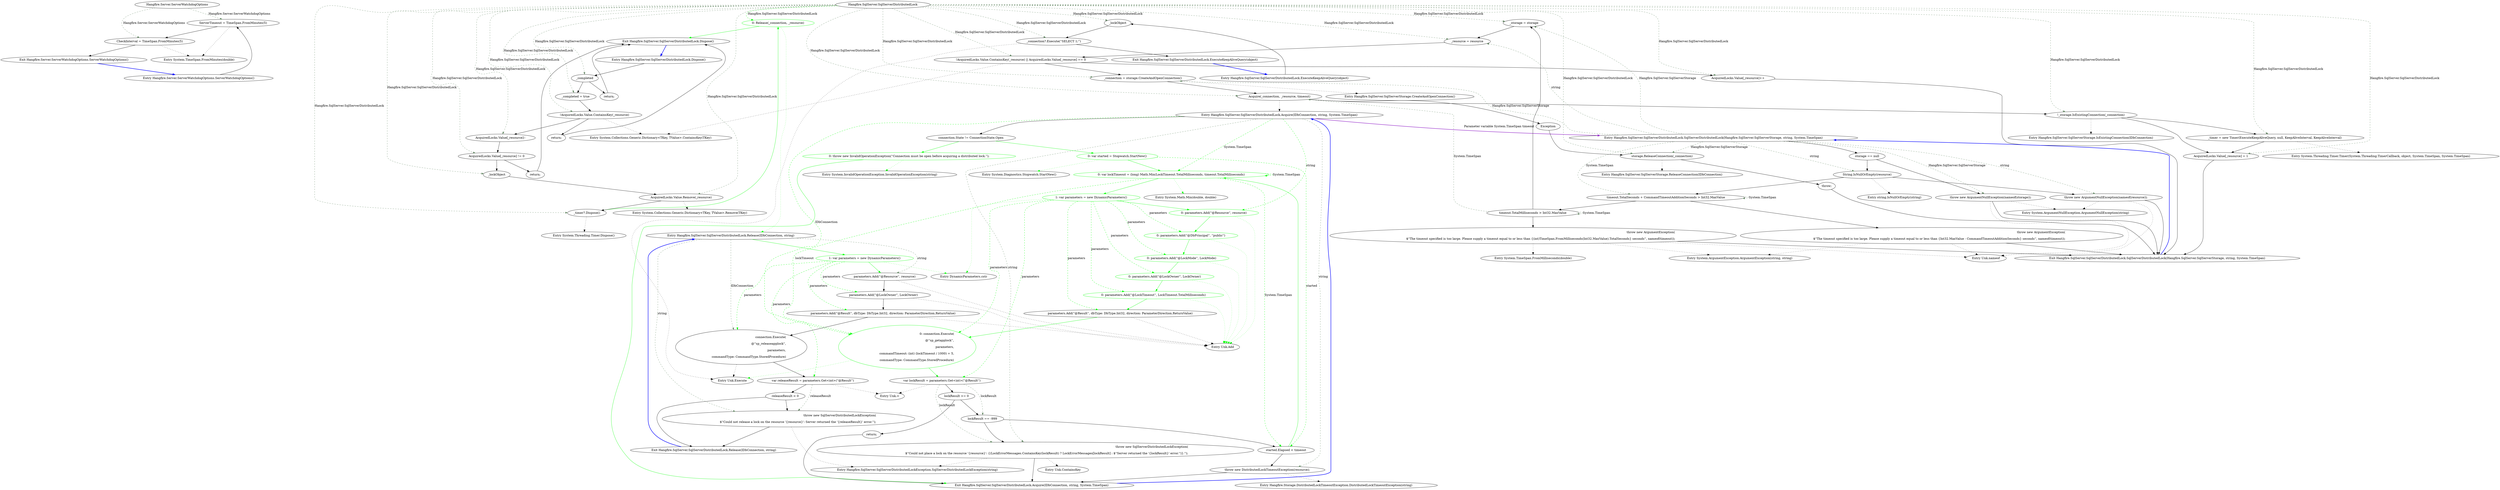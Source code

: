 digraph  {
n5 [label="Hangfire.Server.ServerWatchdogOptions", span=""];
n0 [cluster="Hangfire.Server.ServerWatchdogOptions.ServerWatchdogOptions()", label="Entry Hangfire.Server.ServerWatchdogOptions.ServerWatchdogOptions()", span="22-22"];
n1 [cluster="Hangfire.Server.ServerWatchdogOptions.ServerWatchdogOptions()", label="ServerTimeout = TimeSpan.FromMinutes(5)", span="24-24"];
n2 [cluster="Hangfire.Server.ServerWatchdogOptions.ServerWatchdogOptions()", label="CheckInterval = TimeSpan.FromMinutes(5)", span="25-25"];
n4 [cluster="System.TimeSpan.FromMinutes(double)", label="Entry System.TimeSpan.FromMinutes(double)", span="0-0"];
n3 [cluster="Hangfire.Server.ServerWatchdogOptions.ServerWatchdogOptions()", label="Exit Hangfire.Server.ServerWatchdogOptions.ServerWatchdogOptions()", span="22-22"];
d49 [cluster="Hangfire.SqlServer.SqlServerDistributedLock.Dispose()", color=green, community=0, label="0: Release(_connection, _resource)", span="123-123"];
d97 [label="Hangfire.SqlServer.SqlServerDistributedLock", span=""];
d48 [cluster="Hangfire.SqlServer.SqlServerDistributedLock.Dispose()", label="_timer?.Dispose()", span="121-121"];
d50 [cluster="Hangfire.SqlServer.SqlServerDistributedLock.Dispose()", label="Exit Hangfire.SqlServer.SqlServerDistributedLock.Dispose()", span="100-100"];
d53 [cluster="Hangfire.SqlServer.SqlServerDistributedLock.Release(IDbConnection, string)", label="Entry Hangfire.SqlServer.SqlServerDistributedLock.Release(IDbConnection, string)", span="212-212"];
d62 [cluster="Hangfire.SqlServer.SqlServerDistributedLock.Acquire(IDbConnection, string, System.TimeSpan)", color=green, community=0, label="0: var lockTimeout = (long) Math.Min(LockTimeout.TotalMilliseconds, timeout.TotalMilliseconds)", span="176-176"];
d33 [cluster="Hangfire.SqlServer.SqlServerDistributedLock.Acquire(IDbConnection, string, System.TimeSpan)", label="Entry Hangfire.SqlServer.SqlServerDistributedLock.Acquire(IDbConnection, string, System.TimeSpan)", span="153-153"];
d61 [cluster="Hangfire.SqlServer.SqlServerDistributedLock.Acquire(IDbConnection, string, System.TimeSpan)", color=green, community=0, label="0: var started = Stopwatch.StartNew()", span="165-165"];
d76 [cluster="Hangfire.SqlServer.SqlServerDistributedLock.Acquire(IDbConnection, string, System.TimeSpan)", label="started.Elapsed < timeout", span="207-207"];
d63 [cluster="Hangfire.SqlServer.SqlServerDistributedLock.Acquire(IDbConnection, string, System.TimeSpan)", color=green, community=0, label="1: var parameters = new DynamicParameters()", span="180-180"];
d81 [cluster="System.Math.Min(double, double)", label="Entry System.Math.Min(double, double)", span="0-0"];
d70 [cluster="Hangfire.SqlServer.SqlServerDistributedLock.Acquire(IDbConnection, string, System.TimeSpan)", color=green, community=0, label="0: connection.Execute(\r\n                    @''sp_getapplock'',\r\n                    parameters,\r\n                    commandTimeout: (int) (lockTimeout / 1000) + 5,\r\n                    commandType: CommandType.StoredProcedure)", span="188-192"];
d64 [cluster="Hangfire.SqlServer.SqlServerDistributedLock.Acquire(IDbConnection, string, System.TimeSpan)", color=green, community=0, label="0: parameters.Add(''@Resource'', resource)", span="181-181"];
d65 [cluster="Hangfire.SqlServer.SqlServerDistributedLock.Acquire(IDbConnection, string, System.TimeSpan)", color=green, community=0, label="0: parameters.Add(''@DbPrincipal'', ''public'')", span="182-182"];
d83 [cluster="Unk.Add", label="Entry Unk.Add", span=""];
d69 [cluster="Hangfire.SqlServer.SqlServerDistributedLock.Acquire(IDbConnection, string, System.TimeSpan)", label="parameters.Add(''@Result'', dbType: DbType.Int32, direction: ParameterDirection.ReturnValue)", span="186-186"];
d71 [cluster="Hangfire.SqlServer.SqlServerDistributedLock.Acquire(IDbConnection, string, System.TimeSpan)", label="var lockResult = parameters.Get<int>(''@Result'')", span="194-194"];
d58 [cluster="Unk.Execute", label="Entry Unk.Execute", span=""];
d60 [cluster="Hangfire.SqlServer.SqlServerDistributedLock.Acquire(IDbConnection, string, System.TimeSpan)", color=green, community=0, label="0: throw new InvalidOperationException(''Connection must be open before acquiring a distributed lock.'');", span="162-162"];
d59 [cluster="Hangfire.SqlServer.SqlServerDistributedLock.Acquire(IDbConnection, string, System.TimeSpan)", label="connection.State != ConnectionState.Open", span="155-155"];
d78 [cluster="Hangfire.SqlServer.SqlServerDistributedLock.Acquire(IDbConnection, string, System.TimeSpan)", label="Exit Hangfire.SqlServer.SqlServerDistributedLock.Acquire(IDbConnection, string, System.TimeSpan)", span="153-153"];
d79 [cluster="System.InvalidOperationException.InvalidOperationException(string)", label="Entry System.InvalidOperationException.InvalidOperationException(string)", span="0-0"];
d80 [cluster="System.Diagnostics.Stopwatch.StartNew()", label="Entry System.Diagnostics.Stopwatch.StartNew()", span="0-0"];
d82 [cluster="DynamicParameters.cstr", label="Entry DynamicParameters.cstr", span=""];
d66 [cluster="Hangfire.SqlServer.SqlServerDistributedLock.Acquire(IDbConnection, string, System.TimeSpan)", color=green, community=0, label="0: parameters.Add(''@LockMode'', LockMode)", span="183-183"];
d67 [cluster="Hangfire.SqlServer.SqlServerDistributedLock.Acquire(IDbConnection, string, System.TimeSpan)", color=green, community=0, label="0: parameters.Add(''@LockOwner'', LockOwner)", span="184-184"];
d68 [cluster="Hangfire.SqlServer.SqlServerDistributedLock.Acquire(IDbConnection, string, System.TimeSpan)", color=green, community=0, label="0: parameters.Add(''@LockTimeout'', LockTimeout.TotalMilliseconds)", span="185-185"];
d88 [cluster="Hangfire.SqlServer.SqlServerDistributedLock.Release(IDbConnection, string)", color=green, community=0, label="1: var parameters = new DynamicParameters()", span="214-214"];
d89 [cluster="Hangfire.SqlServer.SqlServerDistributedLock.Release(IDbConnection, string)", label="parameters.Add(''@Resource'', resource)", span="215-215"];
d90 [cluster="Hangfire.SqlServer.SqlServerDistributedLock.Release(IDbConnection, string)", label="parameters.Add(''@LockOwner'', LockOwner)", span="216-216"];
d91 [cluster="Hangfire.SqlServer.SqlServerDistributedLock.Release(IDbConnection, string)", label="parameters.Add(''@Result'', dbType: DbType.Int32, direction: ParameterDirection.ReturnValue)", span="217-217"];
d92 [cluster="Hangfire.SqlServer.SqlServerDistributedLock.Release(IDbConnection, string)", label="connection.Execute(\r\n                @''sp_releaseapplock'',\r\n                parameters,\r\n                commandType: CommandType.StoredProcedure)", span="219-222"];
d93 [cluster="Hangfire.SqlServer.SqlServerDistributedLock.Release(IDbConnection, string)", label="var releaseResult = parameters.Get<int>(''@Result'')", span="224-224"];
d13 [cluster="Hangfire.SqlServer.SqlServerDistributedLock.SqlServerDistributedLock(Hangfire.SqlServer.SqlServerStorage, string, System.TimeSpan)", label="_storage = storage", span="70-70"];
d14 [cluster="Hangfire.SqlServer.SqlServerDistributedLock.SqlServerDistributedLock(Hangfire.SqlServer.SqlServerStorage, string, System.TimeSpan)", label="_resource = resource", span="71-71"];
d15 [cluster="Hangfire.SqlServer.SqlServerDistributedLock.SqlServerDistributedLock(Hangfire.SqlServer.SqlServerStorage, string, System.TimeSpan)", label="!AcquiredLocks.Value.ContainsKey(_resource) || AcquiredLocks.Value[_resource] == 0", span="73-73"];
d16 [cluster="Hangfire.SqlServer.SqlServerDistributedLock.SqlServerDistributedLock(Hangfire.SqlServer.SqlServerStorage, string, System.TimeSpan)", label="_connection = storage.CreateAndOpenConnection()", span="75-75"];
d17 [cluster="Hangfire.SqlServer.SqlServerDistributedLock.SqlServerDistributedLock(Hangfire.SqlServer.SqlServerStorage, string, System.TimeSpan)", label="Acquire(_connection, _resource, timeout)", span="79-79"];
d19 [cluster="Hangfire.SqlServer.SqlServerDistributedLock.SqlServerDistributedLock(Hangfire.SqlServer.SqlServerStorage, string, System.TimeSpan)", label="storage.ReleaseConnection(_connection)", span="83-83"];
d21 [cluster="Hangfire.SqlServer.SqlServerDistributedLock.SqlServerDistributedLock(Hangfire.SqlServer.SqlServerStorage, string, System.TimeSpan)", label="!_storage.IsExistingConnection(_connection)", span="87-87"];
d22 [cluster="Hangfire.SqlServer.SqlServerDistributedLock.SqlServerDistributedLock(Hangfire.SqlServer.SqlServerStorage, string, System.TimeSpan)", label="_timer = new Timer(ExecuteKeepAliveQuery, null, KeepAliveInterval, KeepAliveInterval)", span="89-89"];
d23 [cluster="Hangfire.SqlServer.SqlServerDistributedLock.SqlServerDistributedLock(Hangfire.SqlServer.SqlServerStorage, string, System.TimeSpan)", label="AcquiredLocks.Value[_resource] = 1", span="92-92"];
d24 [cluster="Hangfire.SqlServer.SqlServerDistributedLock.SqlServerDistributedLock(Hangfire.SqlServer.SqlServerStorage, string, System.TimeSpan)", label="AcquiredLocks.Value[_resource]++", span="96-96"];
d38 [cluster="Hangfire.SqlServer.SqlServerDistributedLock.Dispose()", label=_completed, span="102-102"];
d40 [cluster="Hangfire.SqlServer.SqlServerDistributedLock.Dispose()", label="_completed = true", span="104-104"];
d41 [cluster="Hangfire.SqlServer.SqlServerDistributedLock.Dispose()", label="!AcquiredLocks.Value.ContainsKey(_resource)", span="106-106"];
d43 [cluster="Hangfire.SqlServer.SqlServerDistributedLock.Dispose()", label="AcquiredLocks.Value[_resource]--", span="108-108"];
d44 [cluster="Hangfire.SqlServer.SqlServerDistributedLock.Dispose()", label="AcquiredLocks.Value[_resource] != 0", span="110-110"];
d46 [cluster="Hangfire.SqlServer.SqlServerDistributedLock.Dispose()", label=_lockObject, span="112-112"];
d47 [cluster="Hangfire.SqlServer.SqlServerDistributedLock.Dispose()", label="AcquiredLocks.Value.Remove(_resource)", span="119-119"];
d55 [cluster="Hangfire.SqlServer.SqlServerDistributedLock.ExecuteKeepAliveQuery(object)", label=_lockObject, span="135-135"];
d56 [cluster="Hangfire.SqlServer.SqlServerDistributedLock.ExecuteKeepAliveQuery(object)", label="_connection?.Execute(''SELECT 1;'')", span="139-139"];
d52 [cluster="System.Threading.Timer.Dispose()", label="Entry System.Threading.Timer.Dispose()", span="0-0"];
d39 [cluster="Hangfire.SqlServer.SqlServerDistributedLock.Dispose()", label="return;", span="102-102"];
d42 [cluster="Hangfire.SqlServer.SqlServerDistributedLock.Dispose()", label="return;", span="106-106"];
d45 [cluster="Hangfire.SqlServer.SqlServerDistributedLock.Dispose()", label="return;", span="110-110"];
d37 [cluster="Hangfire.SqlServer.SqlServerDistributedLock.Dispose()", label="Entry Hangfire.SqlServer.SqlServerDistributedLock.Dispose()", span="100-100"];
d96 [cluster="Hangfire.SqlServer.SqlServerDistributedLock.Release(IDbConnection, string)", label="Exit Hangfire.SqlServer.SqlServerDistributedLock.Release(IDbConnection, string)", span="212-212"];
d95 [cluster="Hangfire.SqlServer.SqlServerDistributedLock.Release(IDbConnection, string)", label="throw new SqlServerDistributedLockException(\r\n                    $''Could not release a lock on the resource '{resource}': Server returned the '{releaseResult}' error.'');", span="228-229"];
d75 [cluster="Hangfire.SqlServer.SqlServerDistributedLock.Acquire(IDbConnection, string, System.TimeSpan)", label="throw new SqlServerDistributedLockException(\r\n                        $''Could not place a lock on the resource '{resource}': {(LockErrorMessages.ContainsKey(lockResult) ? LockErrorMessages[lockResult] : $''Server returned the '{lockResult}' error.'')}.'');", span="204-205"];
d77 [cluster="Hangfire.SqlServer.SqlServerDistributedLock.Acquire(IDbConnection, string, System.TimeSpan)", label="throw new DistributedLockTimeoutException(resource);", span="209-209"];
d4 [cluster="Hangfire.SqlServer.SqlServerDistributedLock.SqlServerDistributedLock(Hangfire.SqlServer.SqlServerStorage, string, System.TimeSpan)", label="Entry Hangfire.SqlServer.SqlServerDistributedLock.SqlServerDistributedLock(Hangfire.SqlServer.SqlServerStorage, string, System.TimeSpan)", span="61-61"];
d74 [cluster="Hangfire.SqlServer.SqlServerDistributedLock.Acquire(IDbConnection, string, System.TimeSpan)", label="lockResult == -999", span="202-202"];
d72 [cluster="Hangfire.SqlServer.SqlServerDistributedLock.Acquire(IDbConnection, string, System.TimeSpan)", label="lockResult >= 0", span="196-196"];
d84 [cluster="Unk.>", label="Entry Unk.>", span=""];
d73 [cluster="Hangfire.SqlServer.SqlServerDistributedLock.Acquire(IDbConnection, string, System.TimeSpan)", label="return;", span="199-199"];
d94 [cluster="Hangfire.SqlServer.SqlServerDistributedLock.Release(IDbConnection, string)", label="releaseResult < 0", span="226-226"];
d11 [cluster="Hangfire.SqlServer.SqlServerDistributedLock.SqlServerDistributedLock(Hangfire.SqlServer.SqlServerStorage, string, System.TimeSpan)", label="timeout.TotalMilliseconds > Int32.MaxValue", span="67-67"];
d31 [cluster="System.Collections.Generic.Dictionary<TKey, TValue>.ContainsKey(TKey)", label="Entry System.Collections.Generic.Dictionary<TKey, TValue>.ContainsKey(TKey)", span="0-0"];
d32 [cluster="Hangfire.SqlServer.SqlServerStorage.CreateAndOpenConnection()", label="Entry Hangfire.SqlServer.SqlServerStorage.CreateAndOpenConnection()", span="232-232"];
d18 [cluster="Hangfire.SqlServer.SqlServerDistributedLock.SqlServerDistributedLock(Hangfire.SqlServer.SqlServerStorage, string, System.TimeSpan)", label=Exception, span="81-81"];
d20 [cluster="Hangfire.SqlServer.SqlServerDistributedLock.SqlServerDistributedLock(Hangfire.SqlServer.SqlServerStorage, string, System.TimeSpan)", label="throw;", span="84-84"];
d34 [cluster="Hangfire.SqlServer.SqlServerStorage.ReleaseConnection(IDbConnection)", label="Entry Hangfire.SqlServer.SqlServerStorage.ReleaseConnection(IDbConnection)", span="249-249"];
d35 [cluster="Hangfire.SqlServer.SqlServerStorage.IsExistingConnection(IDbConnection)", label="Entry Hangfire.SqlServer.SqlServerStorage.IsExistingConnection(IDbConnection)", span="244-244"];
d36 [cluster="System.Threading.Timer.Timer(System.Threading.TimerCallback, object, System.TimeSpan, System.TimeSpan)", label="Entry System.Threading.Timer.Timer(System.Threading.TimerCallback, object, System.TimeSpan, System.TimeSpan)", span="0-0"];
d25 [cluster="Hangfire.SqlServer.SqlServerDistributedLock.SqlServerDistributedLock(Hangfire.SqlServer.SqlServerStorage, string, System.TimeSpan)", label="Exit Hangfire.SqlServer.SqlServerDistributedLock.SqlServerDistributedLock(Hangfire.SqlServer.SqlServerStorage, string, System.TimeSpan)", span="61-61"];
d51 [cluster="System.Collections.Generic.Dictionary<TKey, TValue>.Remove(TKey)", label="Entry System.Collections.Generic.Dictionary<TKey, TValue>.Remove(TKey)", span="0-0"];
d54 [cluster="Hangfire.SqlServer.SqlServerDistributedLock.ExecuteKeepAliveQuery(object)", label="Entry Hangfire.SqlServer.SqlServerDistributedLock.ExecuteKeepAliveQuery(object)", span="133-133"];
d57 [cluster="Hangfire.SqlServer.SqlServerDistributedLock.ExecuteKeepAliveQuery(object)", label="Exit Hangfire.SqlServer.SqlServerDistributedLock.ExecuteKeepAliveQuery(object)", span="133-133"];
d85 [cluster="Hangfire.SqlServer.SqlServerDistributedLockException.SqlServerDistributedLockException(string)", label="Entry Hangfire.SqlServer.SqlServerDistributedLockException.SqlServerDistributedLockException(string)", span="22-22"];
d86 [cluster="Unk.ContainsKey", label="Entry Unk.ContainsKey", span=""];
d87 [cluster="Hangfire.Storage.DistributedLockTimeoutException.DistributedLockTimeoutException(string)", label="Entry Hangfire.Storage.DistributedLockTimeoutException.DistributedLockTimeoutException(string)", span="6-6"];
d5 [cluster="Hangfire.SqlServer.SqlServerDistributedLock.SqlServerDistributedLock(Hangfire.SqlServer.SqlServerStorage, string, System.TimeSpan)", label="storage == null", span="63-63"];
d6 [cluster="Hangfire.SqlServer.SqlServerDistributedLock.SqlServerDistributedLock(Hangfire.SqlServer.SqlServerStorage, string, System.TimeSpan)", label="throw new ArgumentNullException(nameof(storage));", span="63-63"];
d7 [cluster="Hangfire.SqlServer.SqlServerDistributedLock.SqlServerDistributedLock(Hangfire.SqlServer.SqlServerStorage, string, System.TimeSpan)", label="String.IsNullOrEmpty(resource)", span="64-64"];
d8 [cluster="Hangfire.SqlServer.SqlServerDistributedLock.SqlServerDistributedLock(Hangfire.SqlServer.SqlServerStorage, string, System.TimeSpan)", label="throw new ArgumentNullException(nameof(resource));", span="64-64"];
d9 [cluster="Hangfire.SqlServer.SqlServerDistributedLock.SqlServerDistributedLock(Hangfire.SqlServer.SqlServerStorage, string, System.TimeSpan)", label="timeout.TotalSeconds + CommandTimeoutAdditionSeconds > Int32.MaxValue", span="65-65"];
d12 [cluster="Hangfire.SqlServer.SqlServerDistributedLock.SqlServerDistributedLock(Hangfire.SqlServer.SqlServerStorage, string, System.TimeSpan)", label="throw new ArgumentException(\r\n                $''The timeout specified is too large. Please supply a timeout equal to or less than {(int)TimeSpan.FromMilliseconds(Int32.MaxValue).TotalSeconds} seconds'', nameof(timeout));", span="67-68"];
d10 [cluster="Hangfire.SqlServer.SqlServerDistributedLock.SqlServerDistributedLock(Hangfire.SqlServer.SqlServerStorage, string, System.TimeSpan)", label="throw new ArgumentException(\r\n                $''The timeout specified is too large. Please supply a timeout equal to or less than {Int32.MaxValue - CommandTimeoutAdditionSeconds} seconds'', nameof(timeout));", span="65-66"];
d26 [cluster="System.ArgumentNullException.ArgumentNullException(string)", label="Entry System.ArgumentNullException.ArgumentNullException(string)", span="0-0"];
d27 [cluster="Unk.nameof", label="Entry Unk.nameof", span=""];
d28 [cluster="string.IsNullOrEmpty(string)", label="Entry string.IsNullOrEmpty(string)", span="0-0"];
d29 [cluster="System.ArgumentException.ArgumentException(string, string)", label="Entry System.ArgumentException.ArgumentException(string, string)", span="0-0"];
d30 [cluster="System.TimeSpan.FromMilliseconds(double)", label="Entry System.TimeSpan.FromMilliseconds(double)", span="0-0"];
n5 -> n1  [color=darkseagreen4, key=1, label="Hangfire.Server.ServerWatchdogOptions", style=dashed];
n5 -> n2  [color=darkseagreen4, key=1, label="Hangfire.Server.ServerWatchdogOptions", style=dashed];
n0 -> n1  [key=0, style=solid];
n1 -> n2  [key=0, style=solid];
n1 -> n4  [key=2, style=dotted];
n2 -> n3  [key=0, style=solid];
n2 -> n4  [key=2, style=dotted];
n3 -> n0  [color=blue, key=0, style=bold];
d49 -> d50  [color=green, key=0, style=solid];
d49 -> d53  [color=green, key=2, style=dotted];
d97 -> d49  [color=green, key=1, label="Hangfire.SqlServer.SqlServerDistributedLock", style=dashed];
d97 -> d13  [color=darkseagreen4, key=1, label="Hangfire.SqlServer.SqlServerDistributedLock", style=dashed];
d97 -> d14  [color=darkseagreen4, key=1, label="Hangfire.SqlServer.SqlServerDistributedLock", style=dashed];
d97 -> d15  [color=darkseagreen4, key=1, label="Hangfire.SqlServer.SqlServerDistributedLock", style=dashed];
d97 -> d16  [color=darkseagreen4, key=1, label="Hangfire.SqlServer.SqlServerDistributedLock", style=dashed];
d97 -> d17  [color=darkseagreen4, key=1, label="Hangfire.SqlServer.SqlServerDistributedLock", style=dashed];
d97 -> d19  [color=darkseagreen4, key=1, label="Hangfire.SqlServer.SqlServerDistributedLock", style=dashed];
d97 -> d21  [color=darkseagreen4, key=1, label="Hangfire.SqlServer.SqlServerDistributedLock", style=dashed];
d97 -> d22  [color=darkseagreen4, key=1, label="Hangfire.SqlServer.SqlServerDistributedLock", style=dashed];
d97 -> d23  [color=darkseagreen4, key=1, label="Hangfire.SqlServer.SqlServerDistributedLock", style=dashed];
d97 -> d24  [color=darkseagreen4, key=1, label="Hangfire.SqlServer.SqlServerDistributedLock", style=dashed];
d97 -> d38  [color=darkseagreen4, key=1, label="Hangfire.SqlServer.SqlServerDistributedLock", style=dashed];
d97 -> d40  [color=darkseagreen4, key=1, label="Hangfire.SqlServer.SqlServerDistributedLock", style=dashed];
d97 -> d41  [color=darkseagreen4, key=1, label="Hangfire.SqlServer.SqlServerDistributedLock", style=dashed];
d97 -> d43  [color=darkseagreen4, key=1, label="Hangfire.SqlServer.SqlServerDistributedLock", style=dashed];
d97 -> d44  [color=darkseagreen4, key=1, label="Hangfire.SqlServer.SqlServerDistributedLock", style=dashed];
d97 -> d46  [color=darkseagreen4, key=1, label="Hangfire.SqlServer.SqlServerDistributedLock", style=dashed];
d97 -> d47  [color=darkseagreen4, key=1, label="Hangfire.SqlServer.SqlServerDistributedLock", style=dashed];
d97 -> d48  [color=darkseagreen4, key=1, label="Hangfire.SqlServer.SqlServerDistributedLock", style=dashed];
d97 -> d55  [color=darkseagreen4, key=1, label="Hangfire.SqlServer.SqlServerDistributedLock", style=dashed];
d97 -> d56  [color=darkseagreen4, key=1, label="Hangfire.SqlServer.SqlServerDistributedLock", style=dashed];
d48 -> d49  [color=green, key=0, style=solid];
d48 -> d52  [key=2, style=dotted];
d50 -> d37  [color=blue, key=0, style=bold];
d53 -> d88  [color=green, key=0, style=solid];
d53 -> d89  [color=darkseagreen4, key=1, label=string, style=dashed];
d53 -> d92  [color=darkseagreen4, key=1, label=IDbConnection, style=dashed];
d53 -> d95  [color=darkseagreen4, key=1, label=string, style=dashed];
d62 -> d62  [color=green, key=1, label="System.TimeSpan", style=dashed];
d62 -> d63  [color=green, key=0, style=solid];
d62 -> d81  [color=green, key=2, style=dotted];
d62 -> d70  [color=green, key=1, label=lockTimeout, style=dashed];
d62 -> d76  [color=green, key=1, label="System.TimeSpan", style=dashed];
d33 -> d62  [color=green, key=1, label="System.TimeSpan", style=dashed];
d33 -> d64  [color=green, key=1, label=string, style=dashed];
d33 -> d70  [color=green, key=1, label=IDbConnection, style=dashed];
d33 -> d59  [key=0, style=solid];
d33 -> d75  [color=darkseagreen4, key=1, label=string, style=dashed];
d33 -> d77  [color=darkseagreen4, key=1, label=string, style=dashed];
d33 -> d4  [color=darkorchid, key=3, label="Parameter variable System.TimeSpan timeout", style=bold];
d61 -> d62  [color=green, key=0, style=solid];
d61 -> d80  [color=green, key=2, style=dotted];
d61 -> d76  [color=green, key=1, label=started, style=dashed];
d76 -> d62  [color=green, key=0, style=solid];
d76 -> d77  [key=0, style=solid];
d63 -> d64  [color=green, key=0, style=solid];
d63 -> d70  [color=green, key=1, label=parameters, style=dashed];
d63 -> d82  [color=green, key=2, style=dotted];
d63 -> d65  [color=green, key=1, label=parameters, style=dashed];
d63 -> d66  [color=green, key=1, label=parameters, style=dashed];
d63 -> d67  [color=green, key=1, label=parameters, style=dashed];
d63 -> d68  [color=green, key=1, label=parameters, style=dashed];
d63 -> d69  [color=green, key=1, label=parameters, style=dashed];
d63 -> d71  [color=green, key=1, label=parameters, style=dashed];
d70 -> d71  [color=green, key=0, style=solid];
d70 -> d58  [color=green, key=2, style=dotted];
d64 -> d65  [color=green, key=0, style=solid];
d64 -> d83  [color=green, key=2, style=dotted];
d65 -> d66  [color=green, key=0, style=solid];
d65 -> d83  [color=green, key=2, style=dotted];
d69 -> d70  [color=green, key=0, style=solid];
d69 -> d83  [key=2, style=dotted];
d71 -> d72  [key=0, style=solid];
d71 -> d84  [key=2, style=dotted];
d71 -> d74  [color=darkseagreen4, key=1, label=lockResult, style=dashed];
d71 -> d75  [color=darkseagreen4, key=1, label=lockResult, style=dashed];
d60 -> d78  [color=green, key=0, style=solid];
d60 -> d79  [color=green, key=2, style=dotted];
d59 -> d60  [color=green, key=0, style=solid];
d59 -> d61  [color=green, key=0, style=solid];
d78 -> d33  [color=blue, key=0, style=bold];
d66 -> d67  [color=green, key=0, style=solid];
d66 -> d83  [color=green, key=2, style=dotted];
d67 -> d68  [color=green, key=0, style=solid];
d67 -> d83  [color=green, key=2, style=dotted];
d68 -> d69  [color=green, key=0, style=solid];
d68 -> d83  [color=green, key=2, style=dotted];
d88 -> d89  [color=green, key=0, style=solid];
d88 -> d82  [color=green, key=2, style=dotted];
d88 -> d90  [color=green, key=1, label=parameters, style=dashed];
d88 -> d91  [color=green, key=1, label=parameters, style=dashed];
d88 -> d92  [color=green, key=1, label=parameters, style=dashed];
d88 -> d93  [color=green, key=1, label=parameters, style=dashed];
d89 -> d83  [key=2, style=dotted];
d89 -> d90  [key=0, style=solid];
d90 -> d83  [key=2, style=dotted];
d90 -> d91  [key=0, style=solid];
d91 -> d83  [key=2, style=dotted];
d91 -> d92  [key=0, style=solid];
d92 -> d58  [key=2, style=dotted];
d92 -> d93  [key=0, style=solid];
d93 -> d94  [key=0, style=solid];
d93 -> d84  [key=2, style=dotted];
d93 -> d95  [color=darkseagreen4, key=1, label=releaseResult, style=dashed];
d13 -> d14  [key=0, style=solid];
d14 -> d15  [key=0, style=solid];
d15 -> d16  [key=0, style=solid];
d15 -> d24  [key=0, style=solid];
d15 -> d31  [key=2, style=dotted];
d16 -> d17  [key=0, style=solid];
d16 -> d32  [key=2, style=dotted];
d17 -> d33  [key=2, style=dotted];
d17 -> d18  [key=0, style=solid];
d17 -> d21  [key=0, style=solid];
d19 -> d20  [key=0, style=solid];
d19 -> d34  [key=2, style=dotted];
d21 -> d22  [key=0, style=solid];
d21 -> d23  [key=0, style=solid];
d21 -> d35  [key=2, style=dotted];
d22 -> d23  [key=0, style=solid];
d22 -> d36  [key=2, style=dotted];
d23 -> d25  [key=0, style=solid];
d24 -> d25  [key=0, style=solid];
d38 -> d39  [key=0, style=solid];
d38 -> d40  [key=0, style=solid];
d40 -> d41  [key=0, style=solid];
d41 -> d42  [key=0, style=solid];
d41 -> d43  [key=0, style=solid];
d41 -> d31  [key=2, style=dotted];
d43 -> d44  [key=0, style=solid];
d44 -> d45  [key=0, style=solid];
d44 -> d46  [key=0, style=solid];
d46 -> d47  [key=0, style=solid];
d47 -> d48  [key=0, style=solid];
d47 -> d51  [key=2, style=dotted];
d55 -> d56  [key=0, style=solid];
d56 -> d58  [key=2, style=dotted];
d56 -> d57  [key=0, style=solid];
d39 -> d50  [key=0, style=solid];
d42 -> d50  [key=0, style=solid];
d45 -> d50  [key=0, style=solid];
d37 -> d38  [key=0, style=solid];
d96 -> d53  [color=blue, key=0, style=bold];
d95 -> d96  [key=0, style=solid];
d95 -> d85  [key=2, style=dotted];
d75 -> d78  [key=0, style=solid];
d75 -> d85  [key=2, style=dotted];
d75 -> d86  [key=2, style=dotted];
d77 -> d78  [key=0, style=solid];
d77 -> d87  [key=2, style=dotted];
d4 -> d13  [color=darkseagreen4, key=1, label="Hangfire.SqlServer.SqlServerStorage", style=dashed];
d4 -> d14  [color=darkseagreen4, key=1, label=string, style=dashed];
d4 -> d16  [color=darkseagreen4, key=1, label="Hangfire.SqlServer.SqlServerStorage", style=dashed];
d4 -> d19  [color=darkseagreen4, key=1, label="Hangfire.SqlServer.SqlServerStorage", style=dashed];
d4 -> d5  [key=0, style=solid];
d4 -> d6  [color=darkseagreen4, key=1, label="Hangfire.SqlServer.SqlServerStorage", style=dashed];
d4 -> d7  [color=darkseagreen4, key=1, label=string, style=dashed];
d4 -> d8  [color=darkseagreen4, key=1, label=string, style=dashed];
d4 -> d9  [color=darkseagreen4, key=1, label="System.TimeSpan", style=dashed];
d74 -> d76  [key=0, style=solid];
d74 -> d75  [key=0, style=solid];
d72 -> d74  [key=0, style=solid];
d72 -> d73  [key=0, style=solid];
d73 -> d78  [key=0, style=solid];
d94 -> d96  [key=0, style=solid];
d94 -> d95  [key=0, style=solid];
d11 -> d13  [key=0, style=solid];
d11 -> d17  [color=darkseagreen4, key=1, label="System.TimeSpan", style=dashed];
d11 -> d11  [color=darkseagreen4, key=1, label="System.TimeSpan", style=dashed];
d11 -> d12  [key=0, style=solid];
d18 -> d19  [key=0, style=solid];
d20 -> d25  [key=0, style=solid];
d25 -> d4  [color=blue, key=0, style=bold];
d54 -> d55  [key=0, style=solid];
d57 -> d54  [color=blue, key=0, style=bold];
d5 -> d6  [key=0, style=solid];
d5 -> d7  [key=0, style=solid];
d6 -> d25  [key=0, style=solid];
d6 -> d26  [key=2, style=dotted];
d6 -> d27  [key=2, style=dotted];
d7 -> d8  [key=0, style=solid];
d7 -> d9  [key=0, style=solid];
d7 -> d28  [key=2, style=dotted];
d8 -> d25  [key=0, style=solid];
d8 -> d26  [key=2, style=dotted];
d8 -> d27  [key=2, style=dotted];
d9 -> d11  [key=0, style=solid];
d9 -> d9  [color=darkseagreen4, key=1, label="System.TimeSpan", style=dashed];
d9 -> d10  [key=0, style=solid];
d12 -> d25  [key=0, style=solid];
d12 -> d29  [key=2, style=dotted];
d12 -> d30  [key=2, style=dotted];
d12 -> d27  [key=2, style=dotted];
d10 -> d25  [key=0, style=solid];
d10 -> d29  [key=2, style=dotted];
d10 -> d27  [key=2, style=dotted];
}

